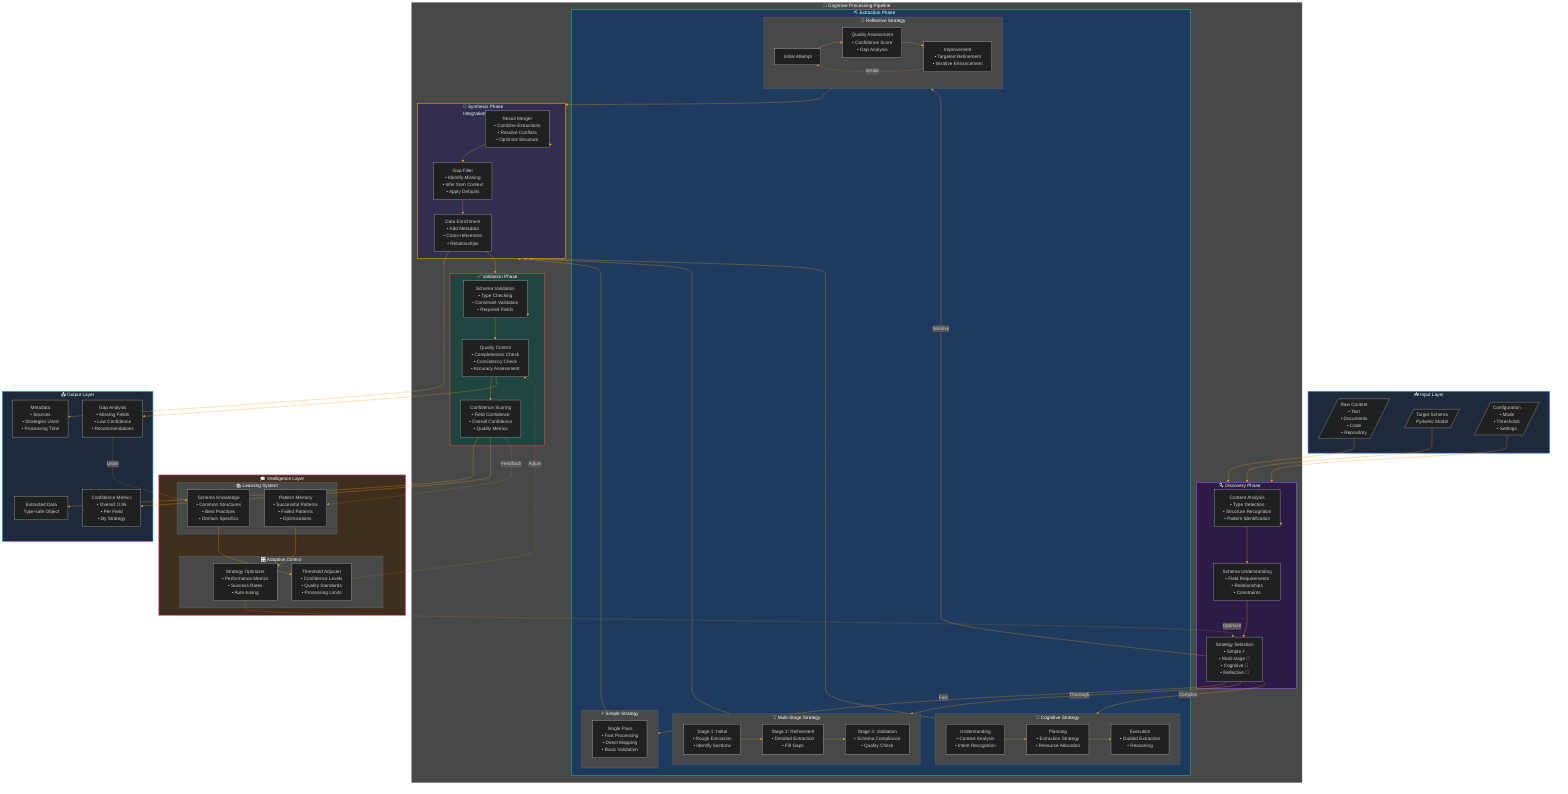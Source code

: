 %%{init: {'theme':'dark', 'themeVariables': { 'primaryColor':'#1f2937', 'primaryTextColor':'#fff', 'primaryBorderColor':'#7C3AED', 'lineColor':'#F59E0B', 'secondaryColor':'#6366F1', 'tertiaryColor':'#10B981'}}}%%

graph TB
    %% DataMiner Module - Cognitive Extraction Process
    
    subgraph InputLayer["📥 Input Layer"]
        RawContent[/"Raw Content<br/>• Text<br/>• Documents<br/>• Code<br/>• Repository"/]
        Schema[/"Target Schema<br/>Pydantic Model"/]
        Config[/"Configuration<br/>• Mode<br/>• Thresholds<br/>• Settings"/]
    end
    
    subgraph CognitivePipeline["🧠 Cognitive Processing Pipeline"]
        
        subgraph Discovery["🔍 Discovery Phase<br/>Understanding & Analysis"]
            ContentAnalysis["Content Analysis<br/>• Type Detection<br/>• Structure Recognition<br/>• Pattern Identification"]
            SchemaUnderstanding["Schema Understanding<br/>• Field Requirements<br/>• Relationships<br/>• Constraints"]
            StrategySelection["Strategy Selection<br/>• Simple ⚡<br/>• Multi-stage 🔄<br/>• Cognitive 🧠<br/>• Reflective 🔁"]
        end
        
        subgraph Extraction["⛏️ Extraction Phase<br/>Multi-Strategy Processing"]
            
            subgraph SimpleStrategy["⚡ Simple Strategy"]
                SinglePass["Single Pass<br/>• Fast Processing<br/>• Direct Mapping<br/>• Basic Validation"]
            end
            
            subgraph MultiStage["🔄 Multi-Stage Strategy"]
                Stage1["Stage 1: Initial<br/>• Rough Extraction<br/>• Identify Sections"]
                Stage2["Stage 2: Refinement<br/>• Detailed Extraction<br/>• Fill Gaps"]
                Stage3["Stage 3: Validation<br/>• Schema Compliance<br/>• Quality Check"]
                
                Stage1 --> Stage2
                Stage2 --> Stage3
            end
            
            subgraph CognitiveStrategy["🧠 Cognitive Strategy"]
                Understanding["Understanding<br/>• Context Analysis<br/>• Intent Recognition"]
                Planning["Planning<br/>• Extraction Strategy<br/>• Resource Allocation"]
                Execution["Execution<br/>• Guided Extraction<br/>• Reasoning"]
                
                Understanding --> Planning
                Planning --> Execution
            end
            
            subgraph ReflectiveStrategy["🔁 Reflective Strategy"]
                InitialAttempt["Initial Attempt"]
                QualityAssess["Quality Assessment<br/>• Confidence Score<br/>• Gap Analysis"]
                Improvement["Improvement<br/>• Targeted Refinement<br/>• Iterative Enhancement"]
                
                InitialAttempt --> QualityAssess
                QualityAssess --> Improvement
                Improvement -.->|Iterate| InitialAttempt
            end
        end
        
        subgraph Synthesis["🔮 Synthesis Phase<br/>Integration & Consolidation"]
            ResultMerger["Result Merger<br/>• Combine Extractions<br/>• Resolve Conflicts<br/>• Optimize Structure"]
            GapFiller["Gap Filler<br/>• Identify Missing<br/>• Infer from Context<br/>• Apply Defaults"]
            Enrichment["Data Enrichment<br/>• Add Metadata<br/>• Cross-references<br/>• Relationships"]
        end
        
        subgraph Validation["✅ Validation Phase"]
            SchemaValidation["Schema Validation<br/>• Type Checking<br/>• Constraint Validation<br/>• Required Fields"]
            QualityControl["Quality Control<br/>• Completeness Check<br/>• Consistency Check<br/>• Accuracy Assessment"]
            ConfidenceScoring["Confidence Scoring<br/>• Field Confidence<br/>• Overall Confidence<br/>• Quality Metrics"]
        end
    end
    
    subgraph Intelligence["🎓 Intelligence Layer"]
        
        subgraph LearningSystem["📚 Learning System"]
            PatternMemory["Pattern Memory<br/>• Successful Patterns<br/>• Failed Patterns<br/>• Optimizations"]
            SchemaKnowledge["Schema Knowledge<br/>• Common Structures<br/>• Best Practices<br/>• Domain Specifics"]
        end
        
        subgraph AdaptiveControl["🎛️ Adaptive Control"]
            StrategyOptimizer["Strategy Optimizer<br/>• Performance Metrics<br/>• Success Rates<br/>• Auto-tuning"]
            ThresholdAdjuster["Threshold Adjuster<br/>• Confidence Levels<br/>• Quality Standards<br/>• Processing Limits"]
        end
    end
    
    subgraph OutputLayer["📤 Output Layer"]
        ExtractedData["Extracted Data<br/>Type-safe Object"]
        Confidence["Confidence Metrics<br/>• Overall: 0.95<br/>• Per Field<br/>• By Strategy"]
        GapAnalysis["Gap Analysis<br/>• Missing Fields<br/>• Low Confidence<br/>• Recommendations"]
        Metadata["Metadata<br/>• Sources<br/>• Strategies Used<br/>• Processing Time"]
    end
    
    %% Flow Connections
    RawContent --> Discovery
    Schema --> Discovery
    Config --> Discovery
    
    Discovery --> ContentAnalysis
    ContentAnalysis --> SchemaUnderstanding
    SchemaUnderstanding --> StrategySelection
    
    StrategySelection -->|Fast| SimpleStrategy
    StrategySelection -->|Thorough| MultiStage
    StrategySelection -->|Complex| CognitiveStrategy
    StrategySelection -->|Iterative| ReflectiveStrategy
    
    SimpleStrategy --> Synthesis
    MultiStage --> Synthesis
    CognitiveStrategy --> Synthesis
    ReflectiveStrategy --> Synthesis
    
    Synthesis --> ResultMerger
    ResultMerger --> GapFiller
    GapFiller --> Enrichment
    
    Enrichment --> Validation
    Validation --> SchemaValidation
    SchemaValidation --> QualityControl
    QualityControl --> ConfidenceScoring
    
    ConfidenceScoring --> ExtractedData
    ConfidenceScoring --> Confidence
    QualityControl --> GapAnalysis
    Enrichment --> Metadata
    
    %% Learning Feedback
    ConfidenceScoring -.->|Feedback| PatternMemory
    GapAnalysis -.->|Learn| SchemaKnowledge
    
    PatternMemory --> StrategyOptimizer
    SchemaKnowledge --> ThresholdAdjuster
    
    StrategyOptimizer -.->|Optimize| StrategySelection
    ThresholdAdjuster -.->|Adjust| QualityControl
    
    style InputLayer fill:#1e293b,stroke:#3b82f6,stroke-width:2px
    style Discovery fill:#2d1b47,stroke:#8b5cf6,stroke-width:2px
    style Extraction fill:#1e3a5f,stroke:#10b981,stroke-width:2px
    style Synthesis fill:#312e4f,stroke:#f59e0b,stroke-width:2px
    style Validation fill:#1e453f,stroke:#ef4444,stroke-width:2px
    style Intelligence fill:#3f2e1e,stroke:#ec4899,stroke-width:2px
    style OutputLayer fill:#1e293b,stroke:#06b6d4,stroke-width:2px